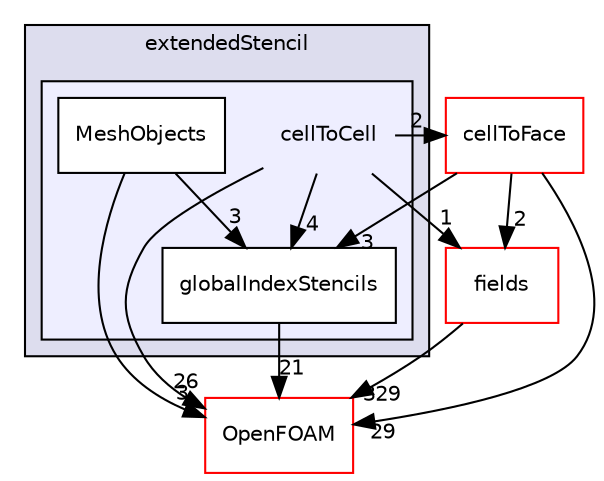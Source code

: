 digraph "src/finiteVolume/fvMesh/extendedStencil/cellToCell" {
  bgcolor=transparent;
  compound=true
  node [ fontsize="10", fontname="Helvetica"];
  edge [ labelfontsize="10", labelfontname="Helvetica"];
  subgraph clusterdir_f54ce79c9902d97f8b0f7c9d890967db {
    graph [ bgcolor="#ddddee", pencolor="black", label="extendedStencil" fontname="Helvetica", fontsize="10", URL="dir_f54ce79c9902d97f8b0f7c9d890967db.html"]
  subgraph clusterdir_29a0ec52e1bec07b305a38b682ef8704 {
    graph [ bgcolor="#eeeeff", pencolor="black", label="" URL="dir_29a0ec52e1bec07b305a38b682ef8704.html"];
    dir_29a0ec52e1bec07b305a38b682ef8704 [shape=plaintext label="cellToCell"];
    dir_38de3bbb3a1876434488393204a312e0 [shape=box label="globalIndexStencils" color="black" fillcolor="white" style="filled" URL="dir_38de3bbb3a1876434488393204a312e0.html"];
    dir_a79bcdb3b8792b3f8e60c8dcd8c8a384 [shape=box label="MeshObjects" color="black" fillcolor="white" style="filled" URL="dir_a79bcdb3b8792b3f8e60c8dcd8c8a384.html"];
  }
  }
  dir_25ab4a83a983f7bb7a38b7f63bb141b7 [shape=box label="fields" color="red" URL="dir_25ab4a83a983f7bb7a38b7f63bb141b7.html"];
  dir_6b2cdcecd74bbe32713af3749edcc072 [shape=box label="cellToFace" color="red" URL="dir_6b2cdcecd74bbe32713af3749edcc072.html"];
  dir_c5473ff19b20e6ec4dfe5c310b3778a8 [shape=box label="OpenFOAM" color="red" URL="dir_c5473ff19b20e6ec4dfe5c310b3778a8.html"];
  dir_25ab4a83a983f7bb7a38b7f63bb141b7->dir_c5473ff19b20e6ec4dfe5c310b3778a8 [headlabel="329", labeldistance=1.5 headhref="dir_000931_001887.html"];
  dir_6b2cdcecd74bbe32713af3749edcc072->dir_25ab4a83a983f7bb7a38b7f63bb141b7 [headlabel="2", labeldistance=1.5 headhref="dir_001119_000931.html"];
  dir_6b2cdcecd74bbe32713af3749edcc072->dir_c5473ff19b20e6ec4dfe5c310b3778a8 [headlabel="29", labeldistance=1.5 headhref="dir_001119_001887.html"];
  dir_6b2cdcecd74bbe32713af3749edcc072->dir_38de3bbb3a1876434488393204a312e0 [headlabel="3", labeldistance=1.5 headhref="dir_001119_001117.html"];
  dir_a79bcdb3b8792b3f8e60c8dcd8c8a384->dir_c5473ff19b20e6ec4dfe5c310b3778a8 [headlabel="3", labeldistance=1.5 headhref="dir_001118_001887.html"];
  dir_a79bcdb3b8792b3f8e60c8dcd8c8a384->dir_38de3bbb3a1876434488393204a312e0 [headlabel="3", labeldistance=1.5 headhref="dir_001118_001117.html"];
  dir_29a0ec52e1bec07b305a38b682ef8704->dir_25ab4a83a983f7bb7a38b7f63bb141b7 [headlabel="1", labeldistance=1.5 headhref="dir_001116_000931.html"];
  dir_29a0ec52e1bec07b305a38b682ef8704->dir_6b2cdcecd74bbe32713af3749edcc072 [headlabel="2", labeldistance=1.5 headhref="dir_001116_001119.html"];
  dir_29a0ec52e1bec07b305a38b682ef8704->dir_c5473ff19b20e6ec4dfe5c310b3778a8 [headlabel="26", labeldistance=1.5 headhref="dir_001116_001887.html"];
  dir_29a0ec52e1bec07b305a38b682ef8704->dir_38de3bbb3a1876434488393204a312e0 [headlabel="4", labeldistance=1.5 headhref="dir_001116_001117.html"];
  dir_38de3bbb3a1876434488393204a312e0->dir_c5473ff19b20e6ec4dfe5c310b3778a8 [headlabel="21", labeldistance=1.5 headhref="dir_001117_001887.html"];
}
